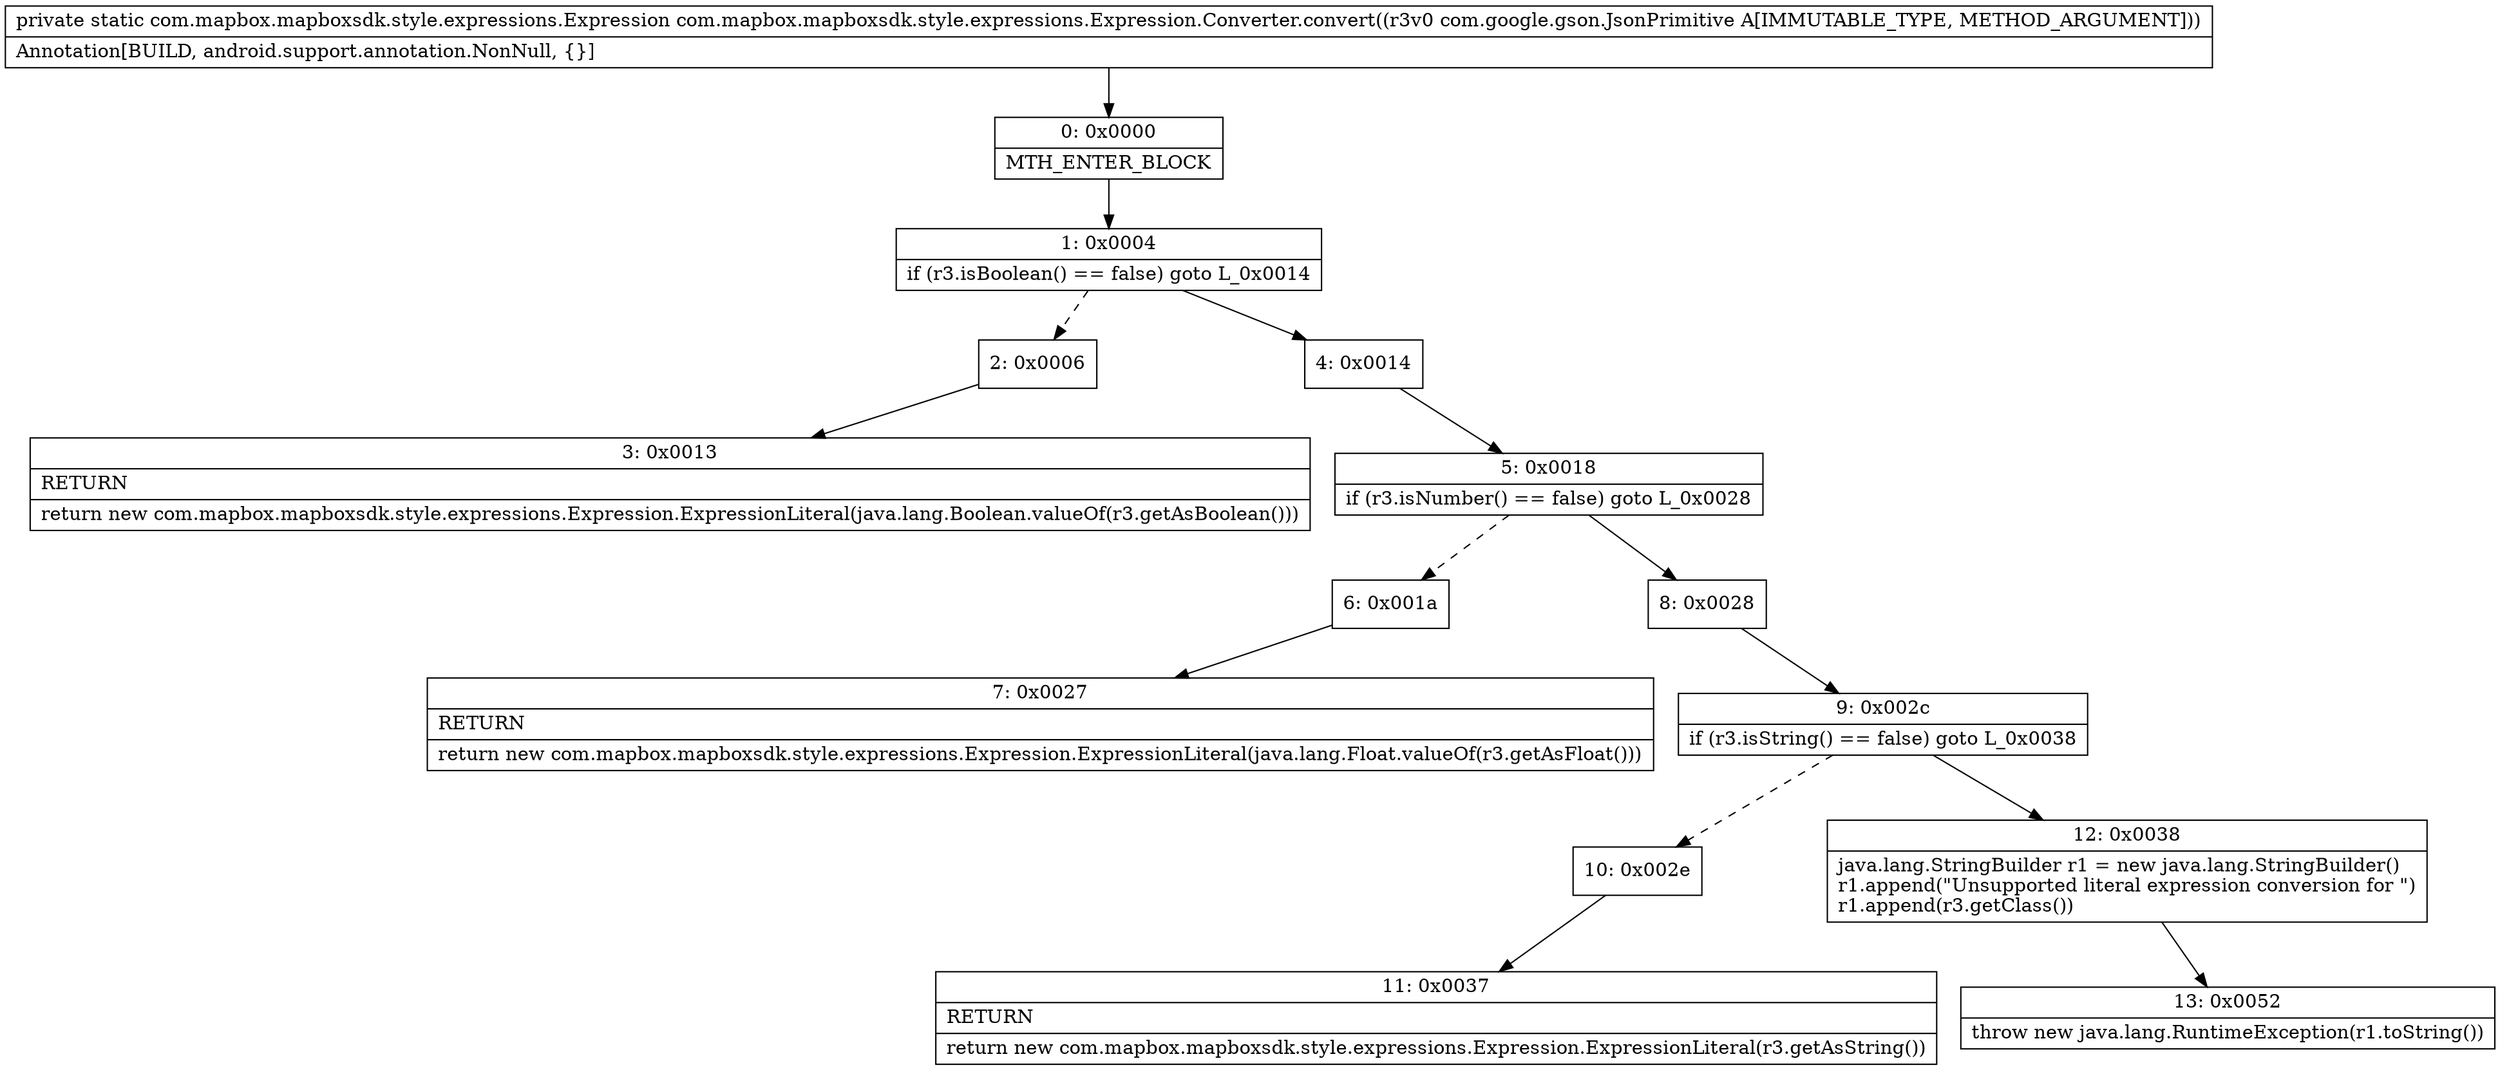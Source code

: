 digraph "CFG forcom.mapbox.mapboxsdk.style.expressions.Expression.Converter.convert(Lcom\/google\/gson\/JsonPrimitive;)Lcom\/mapbox\/mapboxsdk\/style\/expressions\/Expression;" {
Node_0 [shape=record,label="{0\:\ 0x0000|MTH_ENTER_BLOCK\l}"];
Node_1 [shape=record,label="{1\:\ 0x0004|if (r3.isBoolean() == false) goto L_0x0014\l}"];
Node_2 [shape=record,label="{2\:\ 0x0006}"];
Node_3 [shape=record,label="{3\:\ 0x0013|RETURN\l|return new com.mapbox.mapboxsdk.style.expressions.Expression.ExpressionLiteral(java.lang.Boolean.valueOf(r3.getAsBoolean()))\l}"];
Node_4 [shape=record,label="{4\:\ 0x0014}"];
Node_5 [shape=record,label="{5\:\ 0x0018|if (r3.isNumber() == false) goto L_0x0028\l}"];
Node_6 [shape=record,label="{6\:\ 0x001a}"];
Node_7 [shape=record,label="{7\:\ 0x0027|RETURN\l|return new com.mapbox.mapboxsdk.style.expressions.Expression.ExpressionLiteral(java.lang.Float.valueOf(r3.getAsFloat()))\l}"];
Node_8 [shape=record,label="{8\:\ 0x0028}"];
Node_9 [shape=record,label="{9\:\ 0x002c|if (r3.isString() == false) goto L_0x0038\l}"];
Node_10 [shape=record,label="{10\:\ 0x002e}"];
Node_11 [shape=record,label="{11\:\ 0x0037|RETURN\l|return new com.mapbox.mapboxsdk.style.expressions.Expression.ExpressionLiteral(r3.getAsString())\l}"];
Node_12 [shape=record,label="{12\:\ 0x0038|java.lang.StringBuilder r1 = new java.lang.StringBuilder()\lr1.append(\"Unsupported literal expression conversion for \")\lr1.append(r3.getClass())\l}"];
Node_13 [shape=record,label="{13\:\ 0x0052|throw new java.lang.RuntimeException(r1.toString())\l}"];
MethodNode[shape=record,label="{private static com.mapbox.mapboxsdk.style.expressions.Expression com.mapbox.mapboxsdk.style.expressions.Expression.Converter.convert((r3v0 com.google.gson.JsonPrimitive A[IMMUTABLE_TYPE, METHOD_ARGUMENT]))  | Annotation[BUILD, android.support.annotation.NonNull, \{\}]\l}"];
MethodNode -> Node_0;
Node_0 -> Node_1;
Node_1 -> Node_2[style=dashed];
Node_1 -> Node_4;
Node_2 -> Node_3;
Node_4 -> Node_5;
Node_5 -> Node_6[style=dashed];
Node_5 -> Node_8;
Node_6 -> Node_7;
Node_8 -> Node_9;
Node_9 -> Node_10[style=dashed];
Node_9 -> Node_12;
Node_10 -> Node_11;
Node_12 -> Node_13;
}

